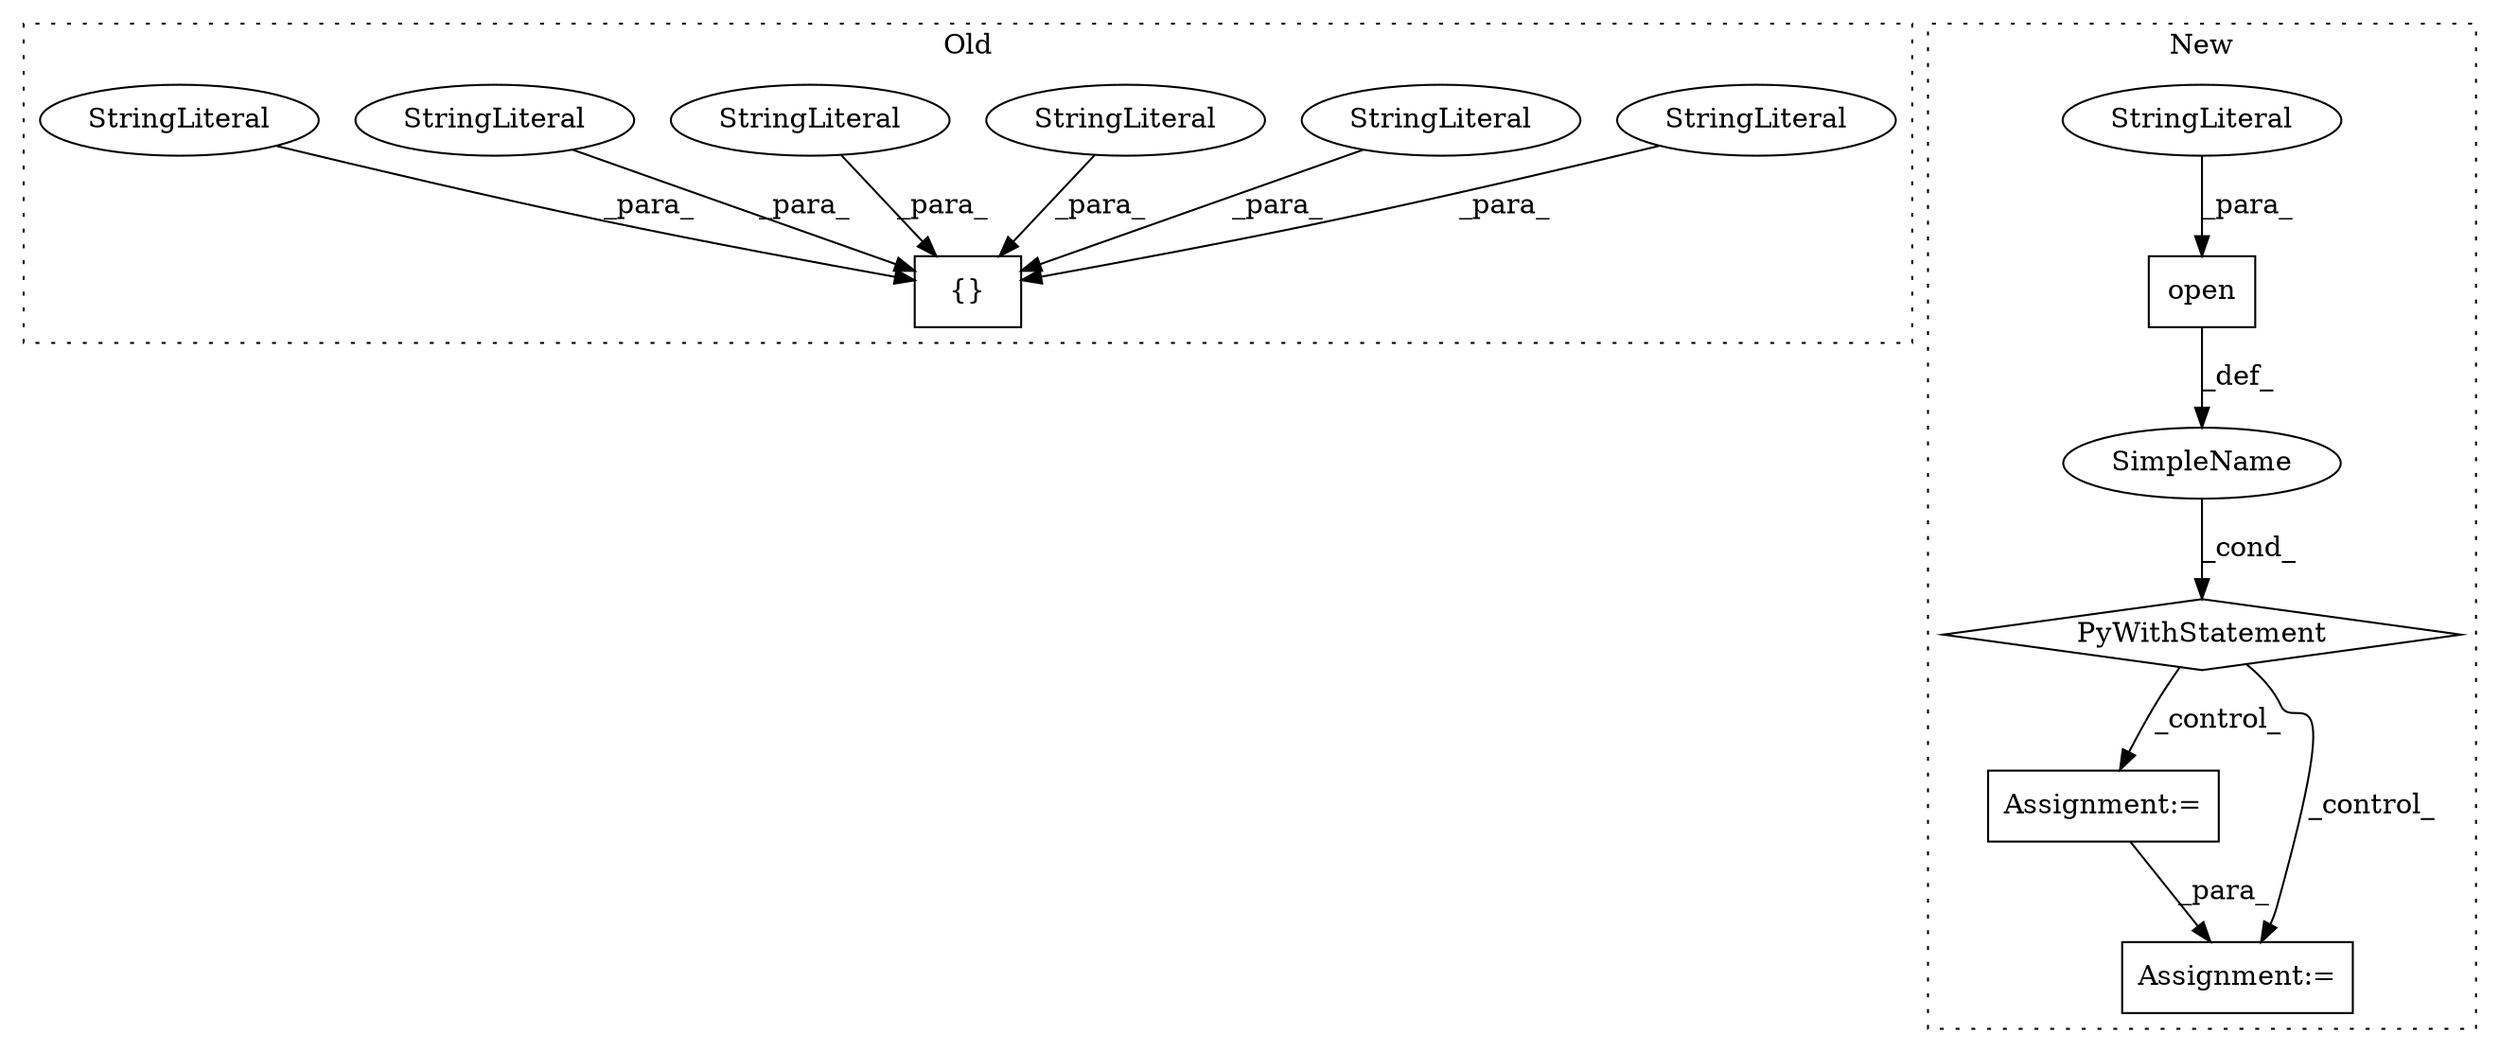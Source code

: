digraph G {
subgraph cluster0 {
1 [label="StringLiteral" a="45" s="946" l="7" shape="ellipse"];
5 [label="{}" a="4" s="945,1017" l="1,1" shape="box"];
6 [label="StringLiteral" a="45" s="982" l="7" shape="ellipse"];
7 [label="StringLiteral" a="45" s="999" l="10" shape="ellipse"];
11 [label="StringLiteral" a="45" s="1010" l="7" shape="ellipse"];
12 [label="StringLiteral" a="45" s="969" l="12" shape="ellipse"];
13 [label="StringLiteral" a="45" s="954" l="14" shape="ellipse"];
label = "Old";
style="dotted";
}
subgraph cluster1 {
2 [label="PyWithStatement" a="104" s="460,518" l="10,2" shape="diamond"];
3 [label="SimpleName" a="42" s="" l="" shape="ellipse"];
4 [label="Assignment:=" a="7" s="554" l="1" shape="box"];
8 [label="Assignment:=" a="7" s="579" l="1" shape="box"];
9 [label="open" a="32" s="470,517" l="5,1" shape="box"];
10 [label="StringLiteral" a="45" s="510" l="7" shape="ellipse"];
label = "New";
style="dotted";
}
1 -> 5 [label="_para_"];
2 -> 4 [label="_control_"];
2 -> 8 [label="_control_"];
3 -> 2 [label="_cond_"];
4 -> 8 [label="_para_"];
6 -> 5 [label="_para_"];
7 -> 5 [label="_para_"];
9 -> 3 [label="_def_"];
10 -> 9 [label="_para_"];
11 -> 5 [label="_para_"];
12 -> 5 [label="_para_"];
13 -> 5 [label="_para_"];
}